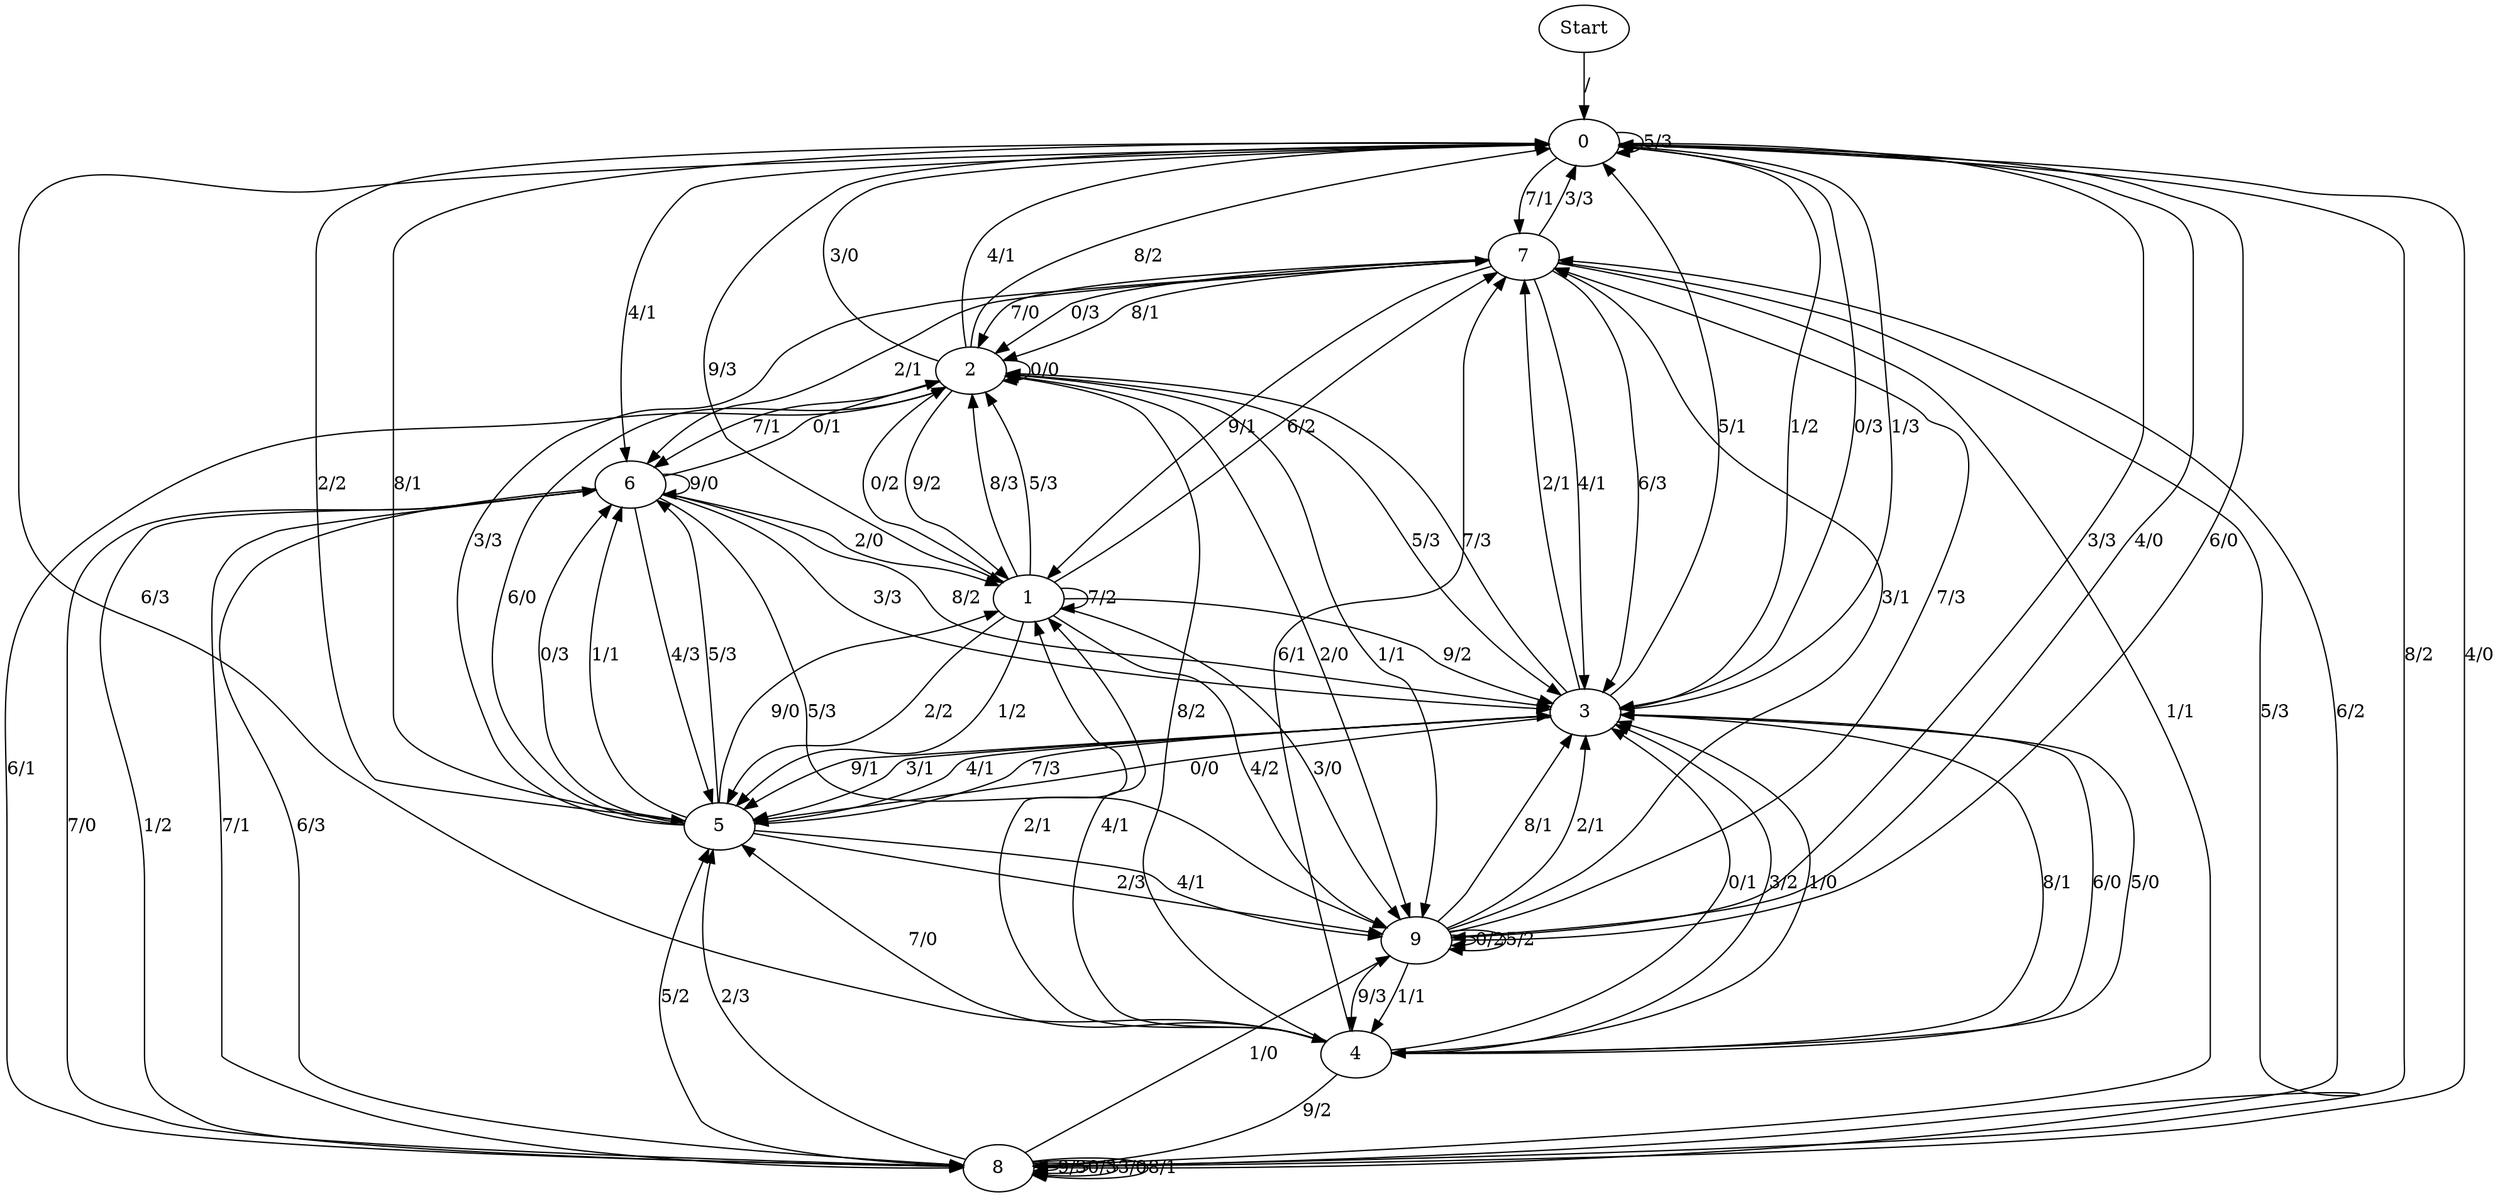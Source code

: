 digraph {
	Start -> 0 [label="/"]
	0 -> 7 [label="7/1"]
	0 -> 1 [label="9/3"]
	0 -> 4 [label="6/3"]
	0 -> 9 [label="3/3"]
	0 -> 5 [label="2/2"]
	0 -> 3 [label="1/2"]
	0 -> 8 [label="8/2"]
	0 -> 3 [label="0/3"]
	0 -> 6 [label="4/1"]
	0 -> 0 [label="5/3"]
	5 -> 0 [label="8/1"]
	5 -> 6 [label="5/3"]
	5 -> 6 [label="0/3"]
	5 -> 9 [label="2/3"]
	5 -> 2 [label="6/0"]
	5 -> 3 [label="7/3"]
	5 -> 6 [label="1/1"]
	5 -> 1 [label="9/0"]
	5 -> 7 [label="3/3"]
	5 -> 9 [label="4/1"]
	3 -> 0 [label="1/3"]
	3 -> 7 [label="2/1"]
	3 -> 5 [label="0/0"]
	3 -> 5 [label="9/1"]
	3 -> 0 [label="5/1"]
	3 -> 4 [label="6/0"]
	3 -> 2 [label="7/3"]
	3 -> 5 [label="4/1"]
	3 -> 5 [label="3/1"]
	3 -> 4 [label="8/1"]
	7 -> 3 [label="6/3"]
	7 -> 2 [label="7/0"]
	7 -> 1 [label="9/1"]
	7 -> 3 [label="4/1"]
	7 -> 2 [label="0/3"]
	7 -> 8 [label="1/1"]
	7 -> 2 [label="8/1"]
	7 -> 6 [label="2/1"]
	7 -> 0 [label="3/3"]
	7 -> 8 [label="5/3"]
	2 -> 3 [label="5/3"]
	2 -> 8 [label="6/1"]
	2 -> 2 [label="0/0"]
	2 -> 0 [label="8/2"]
	2 -> 1 [label="9/2"]
	2 -> 0 [label="3/0"]
	2 -> 6 [label="7/1"]
	2 -> 9 [label="1/1"]
	2 -> 9 [label="2/0"]
	2 -> 0 [label="4/1"]
	6 -> 2 [label="0/1"]
	6 -> 3 [label="3/3"]
	6 -> 5 [label="4/3"]
	6 -> 8 [label="6/3"]
	6 -> 8 [label="1/2"]
	6 -> 1 [label="2/0"]
	6 -> 8 [label="7/1"]
	6 -> 6 [label="9/0"]
	6 -> 9 [label="5/3"]
	6 -> 3 [label="8/2"]
	8 -> 5 [label="5/2"]
	8 -> 9 [label="1/0"]
	8 -> 8 [label="9/3"]
	8 -> 8 [label="0/3"]
	8 -> 8 [label="3/0"]
	8 -> 7 [label="6/2"]
	8 -> 6 [label="7/0"]
	8 -> 8 [label="8/1"]
	8 -> 5 [label="2/3"]
	8 -> 0 [label="4/0"]
	9 -> 7 [label="3/1"]
	9 -> 9 [label="0/2"]
	9 -> 3 [label="8/1"]
	9 -> 0 [label="4/0"]
	9 -> 7 [label="7/3"]
	9 -> 9 [label="5/2"]
	9 -> 4 [label="9/3"]
	9 -> 3 [label="2/1"]
	9 -> 4 [label="1/1"]
	9 -> 0 [label="6/0"]
	4 -> 5 [label="7/0"]
	4 -> 3 [label="5/0"]
	4 -> 1 [label="2/1"]
	4 -> 1 [label="4/1"]
	4 -> 7 [label="6/1"]
	4 -> 3 [label="0/1"]
	4 -> 3 [label="3/2"]
	4 -> 3 [label="1/0"]
	4 -> 8 [label="9/2"]
	4 -> 2 [label="8/2"]
	1 -> 2 [label="8/3"]
	1 -> 2 [label="5/3"]
	1 -> 9 [label="4/2"]
	1 -> 1 [label="7/2"]
	1 -> 9 [label="3/0"]
	1 -> 7 [label="6/2"]
	1 -> 5 [label="2/2"]
	1 -> 2 [label="0/2"]
	1 -> 5 [label="1/2"]
	1 -> 3 [label="9/2"]
}